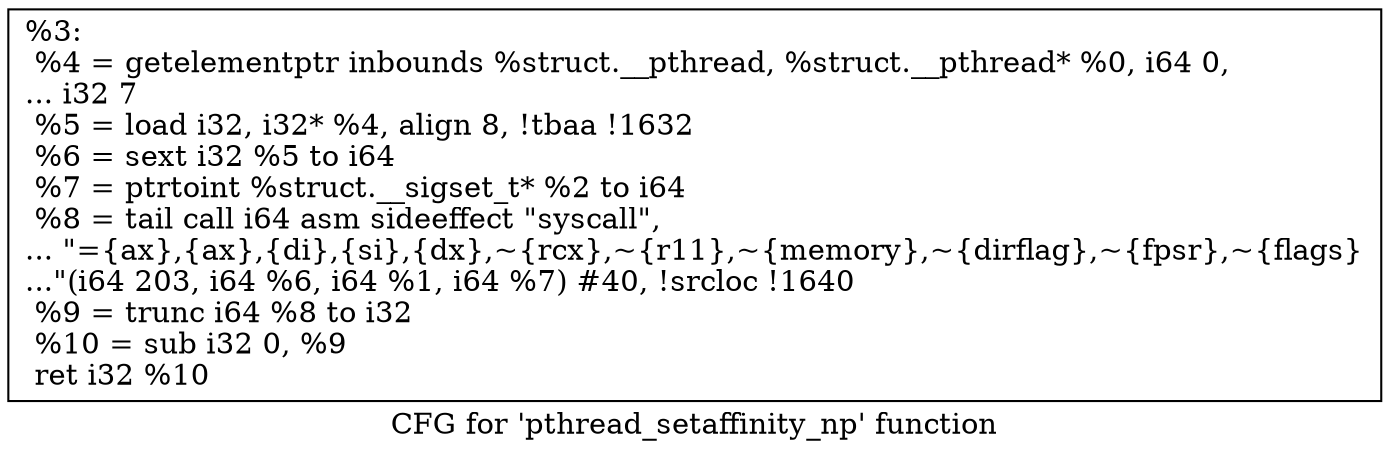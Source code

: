 digraph "CFG for 'pthread_setaffinity_np' function" {
	label="CFG for 'pthread_setaffinity_np' function";

	Node0x1fd9710 [shape=record,label="{%3:\l  %4 = getelementptr inbounds %struct.__pthread, %struct.__pthread* %0, i64 0,\l... i32 7\l  %5 = load i32, i32* %4, align 8, !tbaa !1632\l  %6 = sext i32 %5 to i64\l  %7 = ptrtoint %struct.__sigset_t* %2 to i64\l  %8 = tail call i64 asm sideeffect \"syscall\",\l... \"=\{ax\},\{ax\},\{di\},\{si\},\{dx\},~\{rcx\},~\{r11\},~\{memory\},~\{dirflag\},~\{fpsr\},~\{flags\}\l...\"(i64 203, i64 %6, i64 %1, i64 %7) #40, !srcloc !1640\l  %9 = trunc i64 %8 to i32\l  %10 = sub i32 0, %9\l  ret i32 %10\l}"];
}
